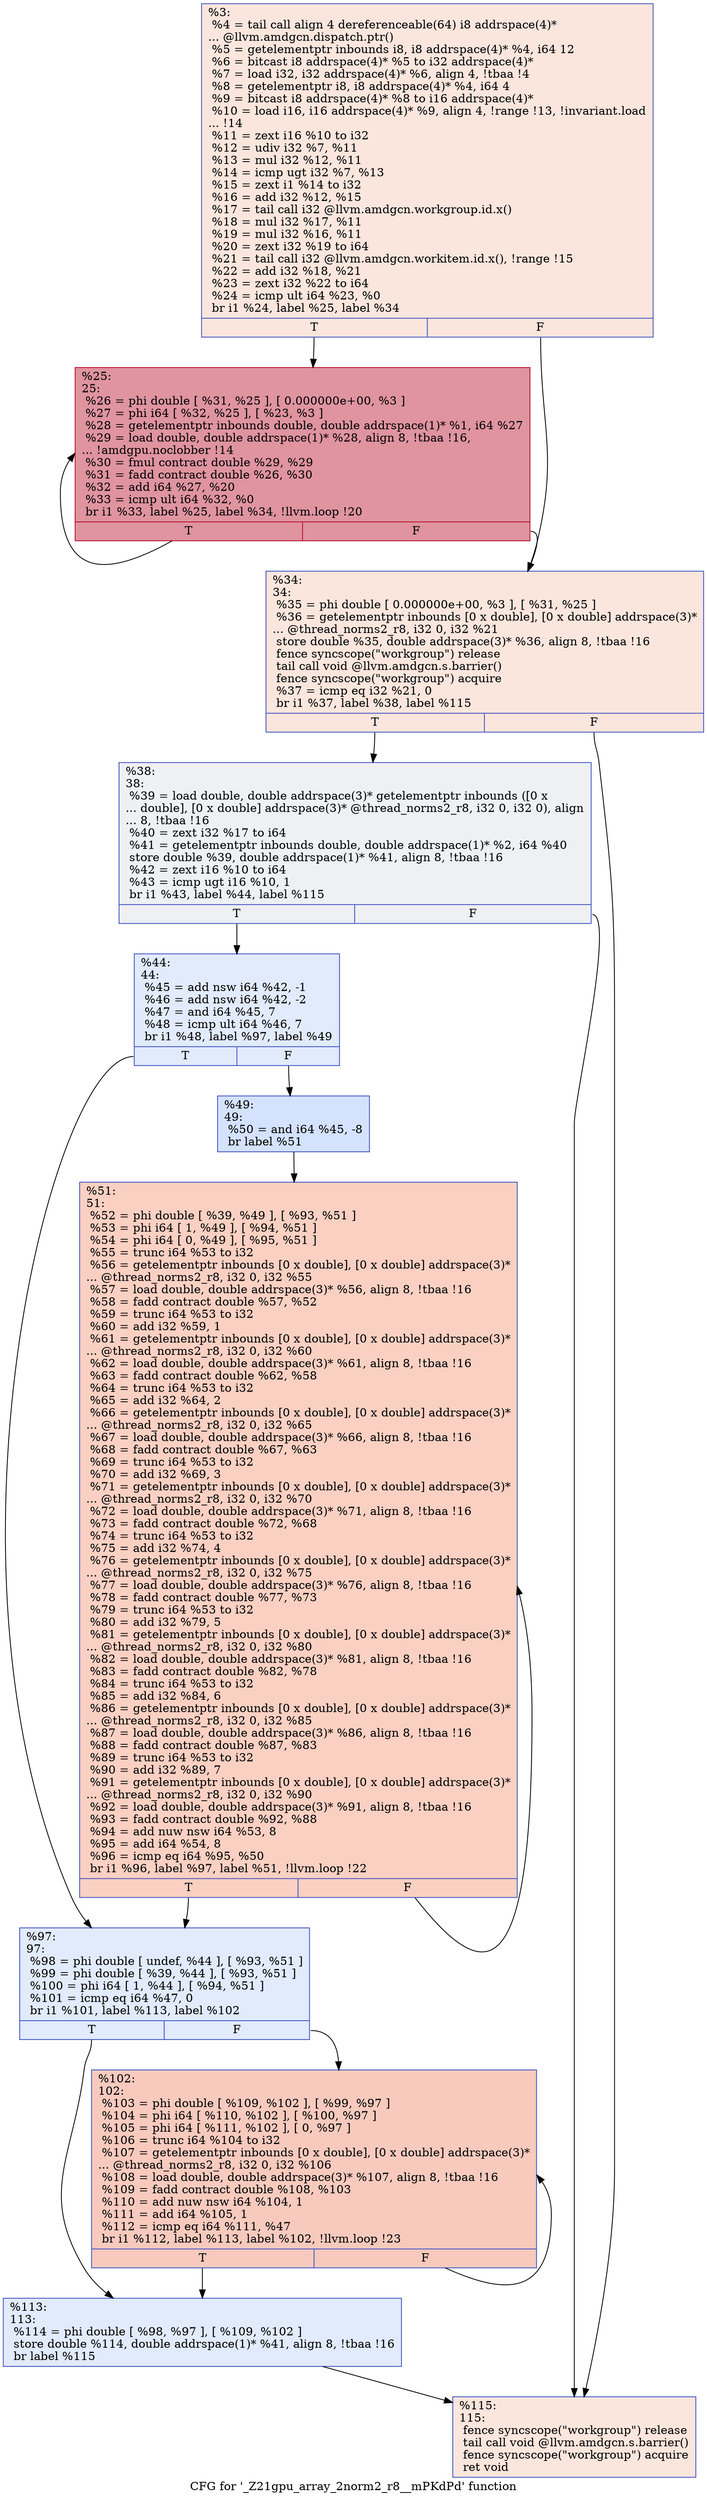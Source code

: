 digraph "CFG for '_Z21gpu_array_2norm2_r8__mPKdPd' function" {
	label="CFG for '_Z21gpu_array_2norm2_r8__mPKdPd' function";

	Node0x5a45f00 [shape=record,color="#3d50c3ff", style=filled, fillcolor="#f3c7b170",label="{%3:\l  %4 = tail call align 4 dereferenceable(64) i8 addrspace(4)*\l... @llvm.amdgcn.dispatch.ptr()\l  %5 = getelementptr inbounds i8, i8 addrspace(4)* %4, i64 12\l  %6 = bitcast i8 addrspace(4)* %5 to i32 addrspace(4)*\l  %7 = load i32, i32 addrspace(4)* %6, align 4, !tbaa !4\l  %8 = getelementptr i8, i8 addrspace(4)* %4, i64 4\l  %9 = bitcast i8 addrspace(4)* %8 to i16 addrspace(4)*\l  %10 = load i16, i16 addrspace(4)* %9, align 4, !range !13, !invariant.load\l... !14\l  %11 = zext i16 %10 to i32\l  %12 = udiv i32 %7, %11\l  %13 = mul i32 %12, %11\l  %14 = icmp ugt i32 %7, %13\l  %15 = zext i1 %14 to i32\l  %16 = add i32 %12, %15\l  %17 = tail call i32 @llvm.amdgcn.workgroup.id.x()\l  %18 = mul i32 %17, %11\l  %19 = mul i32 %16, %11\l  %20 = zext i32 %19 to i64\l  %21 = tail call i32 @llvm.amdgcn.workitem.id.x(), !range !15\l  %22 = add i32 %18, %21\l  %23 = zext i32 %22 to i64\l  %24 = icmp ult i64 %23, %0\l  br i1 %24, label %25, label %34\l|{<s0>T|<s1>F}}"];
	Node0x5a45f00:s0 -> Node0x5a485a0;
	Node0x5a45f00:s1 -> Node0x5a48630;
	Node0x5a485a0 [shape=record,color="#b70d28ff", style=filled, fillcolor="#b70d2870",label="{%25:\l25:                                               \l  %26 = phi double [ %31, %25 ], [ 0.000000e+00, %3 ]\l  %27 = phi i64 [ %32, %25 ], [ %23, %3 ]\l  %28 = getelementptr inbounds double, double addrspace(1)* %1, i64 %27\l  %29 = load double, double addrspace(1)* %28, align 8, !tbaa !16,\l... !amdgpu.noclobber !14\l  %30 = fmul contract double %29, %29\l  %31 = fadd contract double %26, %30\l  %32 = add i64 %27, %20\l  %33 = icmp ult i64 %32, %0\l  br i1 %33, label %25, label %34, !llvm.loop !20\l|{<s0>T|<s1>F}}"];
	Node0x5a485a0:s0 -> Node0x5a485a0;
	Node0x5a485a0:s1 -> Node0x5a48630;
	Node0x5a48630 [shape=record,color="#3d50c3ff", style=filled, fillcolor="#f3c7b170",label="{%34:\l34:                                               \l  %35 = phi double [ 0.000000e+00, %3 ], [ %31, %25 ]\l  %36 = getelementptr inbounds [0 x double], [0 x double] addrspace(3)*\l... @thread_norms2_r8, i32 0, i32 %21\l  store double %35, double addrspace(3)* %36, align 8, !tbaa !16\l  fence syncscope(\"workgroup\") release\l  tail call void @llvm.amdgcn.s.barrier()\l  fence syncscope(\"workgroup\") acquire\l  %37 = icmp eq i32 %21, 0\l  br i1 %37, label %38, label %115\l|{<s0>T|<s1>F}}"];
	Node0x5a48630:s0 -> Node0x5a4ac80;
	Node0x5a48630:s1 -> Node0x5a4acd0;
	Node0x5a4ac80 [shape=record,color="#3d50c3ff", style=filled, fillcolor="#d9dce170",label="{%38:\l38:                                               \l  %39 = load double, double addrspace(3)* getelementptr inbounds ([0 x\l... double], [0 x double] addrspace(3)* @thread_norms2_r8, i32 0, i32 0), align\l... 8, !tbaa !16\l  %40 = zext i32 %17 to i64\l  %41 = getelementptr inbounds double, double addrspace(1)* %2, i64 %40\l  store double %39, double addrspace(1)* %41, align 8, !tbaa !16\l  %42 = zext i16 %10 to i64\l  %43 = icmp ugt i16 %10, 1\l  br i1 %43, label %44, label %115\l|{<s0>T|<s1>F}}"];
	Node0x5a4ac80:s0 -> Node0x5a4b3f0;
	Node0x5a4ac80:s1 -> Node0x5a4acd0;
	Node0x5a4b3f0 [shape=record,color="#3d50c3ff", style=filled, fillcolor="#bbd1f870",label="{%44:\l44:                                               \l  %45 = add nsw i64 %42, -1\l  %46 = add nsw i64 %42, -2\l  %47 = and i64 %45, 7\l  %48 = icmp ult i64 %46, 7\l  br i1 %48, label %97, label %49\l|{<s0>T|<s1>F}}"];
	Node0x5a4b3f0:s0 -> Node0x5a4b7c0;
	Node0x5a4b3f0:s1 -> Node0x5a4b810;
	Node0x5a4b810 [shape=record,color="#3d50c3ff", style=filled, fillcolor="#9ebeff70",label="{%49:\l49:                                               \l  %50 = and i64 %45, -8\l  br label %51\l}"];
	Node0x5a4b810 -> Node0x5a4ba10;
	Node0x5a4ba10 [shape=record,color="#3d50c3ff", style=filled, fillcolor="#f3947570",label="{%51:\l51:                                               \l  %52 = phi double [ %39, %49 ], [ %93, %51 ]\l  %53 = phi i64 [ 1, %49 ], [ %94, %51 ]\l  %54 = phi i64 [ 0, %49 ], [ %95, %51 ]\l  %55 = trunc i64 %53 to i32\l  %56 = getelementptr inbounds [0 x double], [0 x double] addrspace(3)*\l... @thread_norms2_r8, i32 0, i32 %55\l  %57 = load double, double addrspace(3)* %56, align 8, !tbaa !16\l  %58 = fadd contract double %57, %52\l  %59 = trunc i64 %53 to i32\l  %60 = add i32 %59, 1\l  %61 = getelementptr inbounds [0 x double], [0 x double] addrspace(3)*\l... @thread_norms2_r8, i32 0, i32 %60\l  %62 = load double, double addrspace(3)* %61, align 8, !tbaa !16\l  %63 = fadd contract double %62, %58\l  %64 = trunc i64 %53 to i32\l  %65 = add i32 %64, 2\l  %66 = getelementptr inbounds [0 x double], [0 x double] addrspace(3)*\l... @thread_norms2_r8, i32 0, i32 %65\l  %67 = load double, double addrspace(3)* %66, align 8, !tbaa !16\l  %68 = fadd contract double %67, %63\l  %69 = trunc i64 %53 to i32\l  %70 = add i32 %69, 3\l  %71 = getelementptr inbounds [0 x double], [0 x double] addrspace(3)*\l... @thread_norms2_r8, i32 0, i32 %70\l  %72 = load double, double addrspace(3)* %71, align 8, !tbaa !16\l  %73 = fadd contract double %72, %68\l  %74 = trunc i64 %53 to i32\l  %75 = add i32 %74, 4\l  %76 = getelementptr inbounds [0 x double], [0 x double] addrspace(3)*\l... @thread_norms2_r8, i32 0, i32 %75\l  %77 = load double, double addrspace(3)* %76, align 8, !tbaa !16\l  %78 = fadd contract double %77, %73\l  %79 = trunc i64 %53 to i32\l  %80 = add i32 %79, 5\l  %81 = getelementptr inbounds [0 x double], [0 x double] addrspace(3)*\l... @thread_norms2_r8, i32 0, i32 %80\l  %82 = load double, double addrspace(3)* %81, align 8, !tbaa !16\l  %83 = fadd contract double %82, %78\l  %84 = trunc i64 %53 to i32\l  %85 = add i32 %84, 6\l  %86 = getelementptr inbounds [0 x double], [0 x double] addrspace(3)*\l... @thread_norms2_r8, i32 0, i32 %85\l  %87 = load double, double addrspace(3)* %86, align 8, !tbaa !16\l  %88 = fadd contract double %87, %83\l  %89 = trunc i64 %53 to i32\l  %90 = add i32 %89, 7\l  %91 = getelementptr inbounds [0 x double], [0 x double] addrspace(3)*\l... @thread_norms2_r8, i32 0, i32 %90\l  %92 = load double, double addrspace(3)* %91, align 8, !tbaa !16\l  %93 = fadd contract double %92, %88\l  %94 = add nuw nsw i64 %53, 8\l  %95 = add i64 %54, 8\l  %96 = icmp eq i64 %95, %50\l  br i1 %96, label %97, label %51, !llvm.loop !22\l|{<s0>T|<s1>F}}"];
	Node0x5a4ba10:s0 -> Node0x5a4b7c0;
	Node0x5a4ba10:s1 -> Node0x5a4ba10;
	Node0x5a4b7c0 [shape=record,color="#3d50c3ff", style=filled, fillcolor="#bbd1f870",label="{%97:\l97:                                               \l  %98 = phi double [ undef, %44 ], [ %93, %51 ]\l  %99 = phi double [ %39, %44 ], [ %93, %51 ]\l  %100 = phi i64 [ 1, %44 ], [ %94, %51 ]\l  %101 = icmp eq i64 %47, 0\l  br i1 %101, label %113, label %102\l|{<s0>T|<s1>F}}"];
	Node0x5a4b7c0:s0 -> Node0x5a4e130;
	Node0x5a4b7c0:s1 -> Node0x5a4e180;
	Node0x5a4e180 [shape=record,color="#3d50c3ff", style=filled, fillcolor="#ef886b70",label="{%102:\l102:                                              \l  %103 = phi double [ %109, %102 ], [ %99, %97 ]\l  %104 = phi i64 [ %110, %102 ], [ %100, %97 ]\l  %105 = phi i64 [ %111, %102 ], [ 0, %97 ]\l  %106 = trunc i64 %104 to i32\l  %107 = getelementptr inbounds [0 x double], [0 x double] addrspace(3)*\l... @thread_norms2_r8, i32 0, i32 %106\l  %108 = load double, double addrspace(3)* %107, align 8, !tbaa !16\l  %109 = fadd contract double %108, %103\l  %110 = add nuw nsw i64 %104, 1\l  %111 = add i64 %105, 1\l  %112 = icmp eq i64 %111, %47\l  br i1 %112, label %113, label %102, !llvm.loop !23\l|{<s0>T|<s1>F}}"];
	Node0x5a4e180:s0 -> Node0x5a4e130;
	Node0x5a4e180:s1 -> Node0x5a4e180;
	Node0x5a4e130 [shape=record,color="#3d50c3ff", style=filled, fillcolor="#bbd1f870",label="{%113:\l113:                                              \l  %114 = phi double [ %98, %97 ], [ %109, %102 ]\l  store double %114, double addrspace(1)* %41, align 8, !tbaa !16\l  br label %115\l}"];
	Node0x5a4e130 -> Node0x5a4acd0;
	Node0x5a4acd0 [shape=record,color="#3d50c3ff", style=filled, fillcolor="#f3c7b170",label="{%115:\l115:                                              \l  fence syncscope(\"workgroup\") release\l  tail call void @llvm.amdgcn.s.barrier()\l  fence syncscope(\"workgroup\") acquire\l  ret void\l}"];
}

